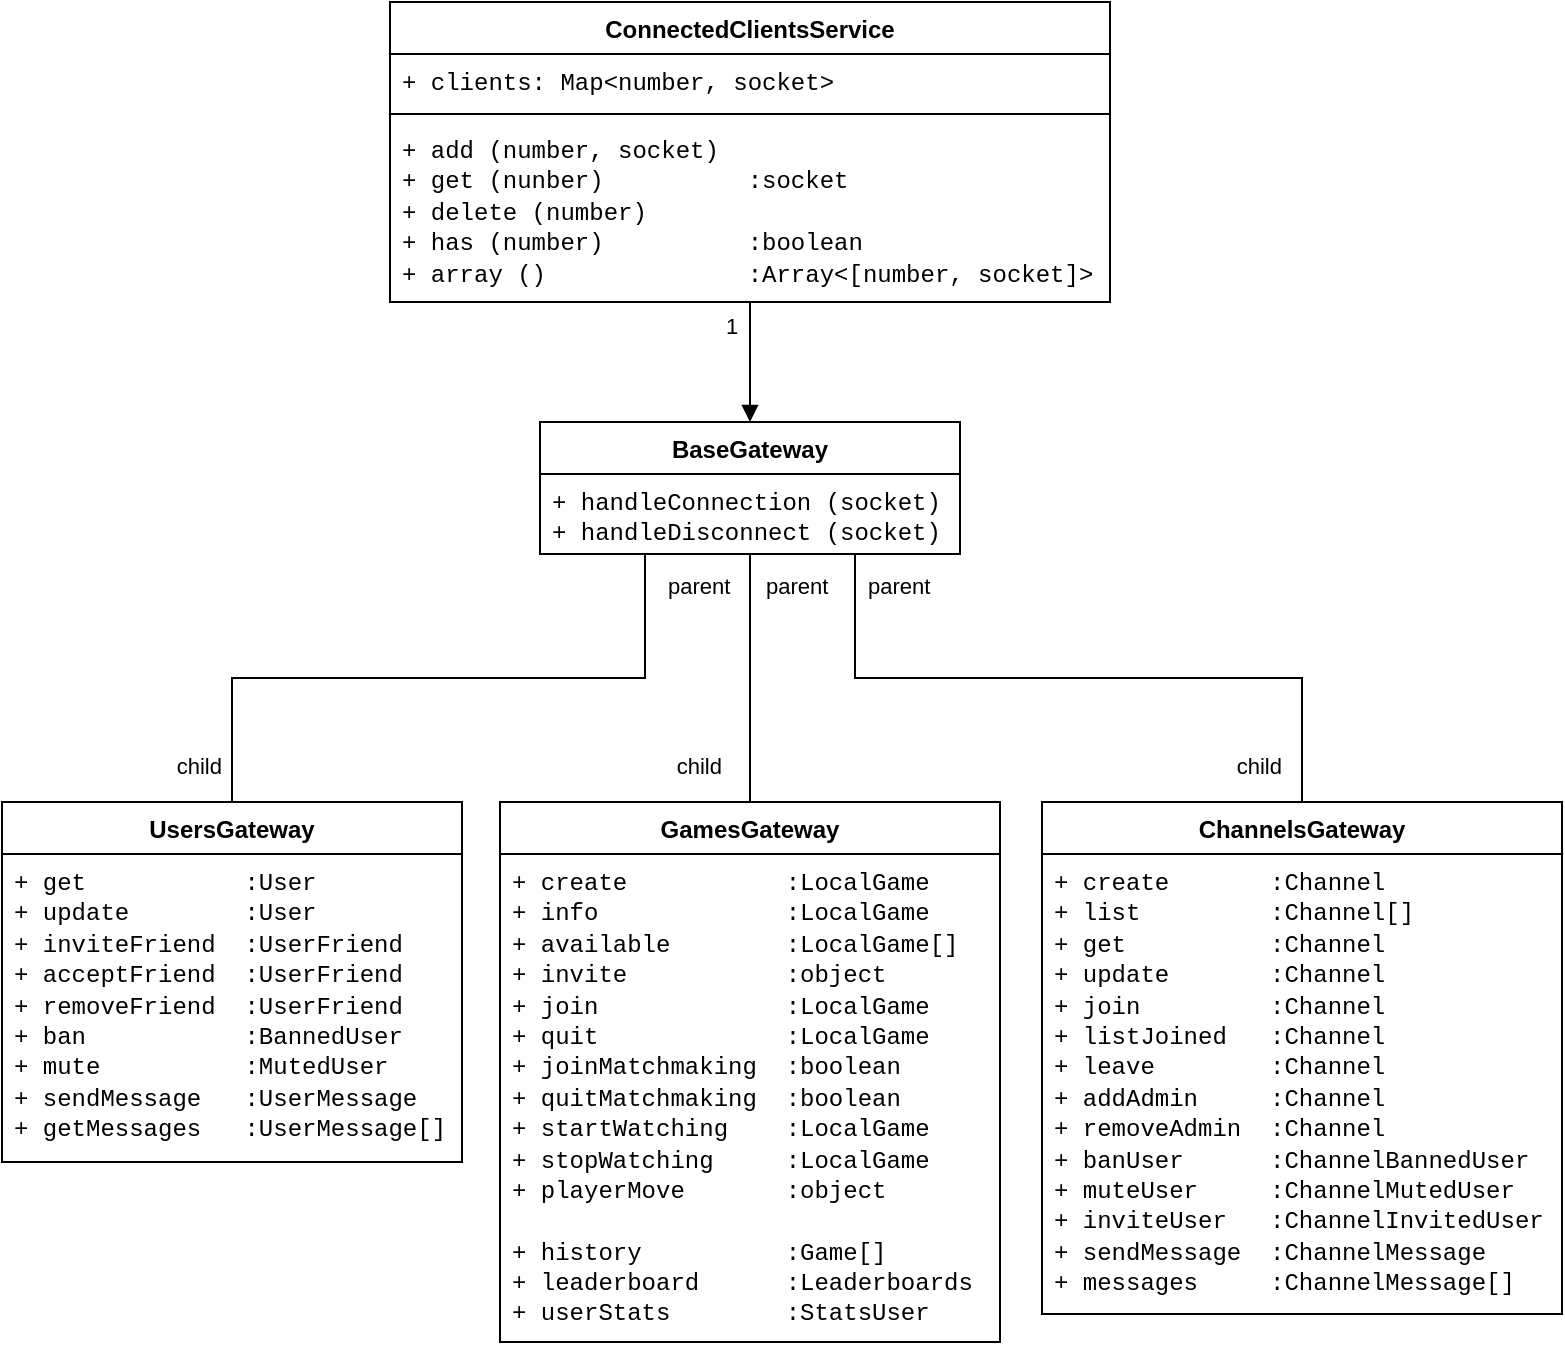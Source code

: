 <mxfile version="21.1.5" type="device">
  <diagram name="Page-1" id="N4ThWHDD3PzargQeVq40">
    <mxGraphModel dx="1444" dy="893" grid="1" gridSize="10" guides="1" tooltips="1" connect="1" arrows="1" fold="1" page="1" pageScale="1" pageWidth="827" pageHeight="1169" math="0" shadow="0">
      <root>
        <mxCell id="0" />
        <mxCell id="1" parent="0" />
        <mxCell id="VB8kegDQqjzzXHRwAGh4-1" value="ConnectedClientsService" style="swimlane;fontStyle=1;align=center;verticalAlign=top;childLayout=stackLayout;horizontal=1;startSize=26;horizontalStack=0;resizeParent=1;resizeParentMax=0;resizeLast=0;collapsible=1;marginBottom=0;whiteSpace=wrap;html=1;" vertex="1" parent="1">
          <mxGeometry x="234" y="40" width="360" height="150" as="geometry">
            <mxRectangle x="150" y="150" width="190" height="30" as="alternateBounds" />
          </mxGeometry>
        </mxCell>
        <mxCell id="VB8kegDQqjzzXHRwAGh4-2" value="&lt;font face=&quot;Courier New&quot;&gt;+ clients: Map&amp;lt;number, socket&amp;gt;&lt;/font&gt;" style="text;strokeColor=none;fillColor=none;align=left;verticalAlign=top;spacingLeft=4;spacingRight=4;overflow=hidden;rotatable=0;points=[[0,0.5],[1,0.5]];portConstraint=eastwest;whiteSpace=wrap;html=1;" vertex="1" parent="VB8kegDQqjzzXHRwAGh4-1">
          <mxGeometry y="26" width="360" height="26" as="geometry" />
        </mxCell>
        <mxCell id="VB8kegDQqjzzXHRwAGh4-3" value="" style="line;strokeWidth=1;fillColor=none;align=left;verticalAlign=middle;spacingTop=-1;spacingLeft=3;spacingRight=3;rotatable=0;labelPosition=right;points=[];portConstraint=eastwest;strokeColor=inherit;" vertex="1" parent="VB8kegDQqjzzXHRwAGh4-1">
          <mxGeometry y="52" width="360" height="8" as="geometry" />
        </mxCell>
        <mxCell id="VB8kegDQqjzzXHRwAGh4-4" value="&lt;div&gt;&lt;font face=&quot;Courier New&quot;&gt;+ add (number, socket)&lt;/font&gt;&lt;/div&gt;&lt;div&gt;&lt;font face=&quot;Courier New&quot;&gt;+ get (nunber)&amp;nbsp;&amp;nbsp;&amp;nbsp;&amp;nbsp;&amp;nbsp;&amp;nbsp;&amp;nbsp;&amp;nbsp;&amp;nbsp; :socket&lt;/font&gt;&lt;/div&gt;&lt;div&gt;&lt;font face=&quot;Courier New&quot;&gt;+ delete (number)&lt;/font&gt;&lt;/div&gt;&lt;div&gt;&lt;font face=&quot;Courier New&quot;&gt;+ has (number)&amp;nbsp;&amp;nbsp;&amp;nbsp;&amp;nbsp;&amp;nbsp;&amp;nbsp;&amp;nbsp;&amp;nbsp;&amp;nbsp; :boolean&lt;/font&gt;&lt;/div&gt;&lt;div&gt;&lt;font face=&quot;Courier New&quot;&gt;+ array ()&amp;nbsp;&amp;nbsp;&amp;nbsp;&amp;nbsp;&amp;nbsp;&amp;nbsp;&amp;nbsp;&amp;nbsp;&amp;nbsp;&amp;nbsp;&amp;nbsp;&amp;nbsp;&amp;nbsp; :Array&amp;lt;[number, socket]&amp;gt;&lt;br&gt;&lt;/font&gt;&lt;/div&gt;" style="text;strokeColor=none;fillColor=none;align=left;verticalAlign=top;spacingLeft=4;spacingRight=4;overflow=hidden;rotatable=0;points=[[0,0.5],[1,0.5]];portConstraint=eastwest;whiteSpace=wrap;html=1;" vertex="1" parent="VB8kegDQqjzzXHRwAGh4-1">
          <mxGeometry y="60" width="360" height="90" as="geometry" />
        </mxCell>
        <mxCell id="VB8kegDQqjzzXHRwAGh4-5" value="BaseGateway" style="swimlane;fontStyle=1;align=center;verticalAlign=top;childLayout=stackLayout;horizontal=1;startSize=26;horizontalStack=0;resizeParent=1;resizeParentMax=0;resizeLast=0;collapsible=1;marginBottom=0;whiteSpace=wrap;html=1;" vertex="1" parent="1">
          <mxGeometry x="309" y="250" width="210" height="66" as="geometry" />
        </mxCell>
        <mxCell id="VB8kegDQqjzzXHRwAGh4-8" value="&lt;div&gt;&lt;font face=&quot;Courier New&quot;&gt;+ handleConnection (socket)&lt;/font&gt;&lt;/div&gt;&lt;div&gt;&lt;font face=&quot;Courier New&quot;&gt;+ handleDisconnect (socket)&lt;br&gt;&lt;/font&gt;&lt;/div&gt;" style="text;strokeColor=none;fillColor=none;align=left;verticalAlign=top;spacingLeft=4;spacingRight=4;overflow=hidden;rotatable=0;points=[[0,0.5],[1,0.5]];portConstraint=eastwest;whiteSpace=wrap;html=1;" vertex="1" parent="VB8kegDQqjzzXHRwAGh4-5">
          <mxGeometry y="26" width="210" height="40" as="geometry" />
        </mxCell>
        <mxCell id="VB8kegDQqjzzXHRwAGh4-9" value="UsersGateway" style="swimlane;fontStyle=1;align=center;verticalAlign=top;childLayout=stackLayout;horizontal=1;startSize=26;horizontalStack=0;resizeParent=1;resizeParentMax=0;resizeLast=0;collapsible=1;marginBottom=0;whiteSpace=wrap;html=1;" vertex="1" parent="1">
          <mxGeometry x="40" y="440" width="230" height="180" as="geometry" />
        </mxCell>
        <mxCell id="VB8kegDQqjzzXHRwAGh4-12" value="&lt;font face=&quot;Courier New&quot;&gt;+ get&amp;nbsp;&amp;nbsp;&amp;nbsp;&amp;nbsp;&amp;nbsp;&amp;nbsp;&amp;nbsp;&amp;nbsp;&amp;nbsp;&amp;nbsp; :User&lt;br&gt;+ update&amp;nbsp;&amp;nbsp;&amp;nbsp;&amp;nbsp;&amp;nbsp;&amp;nbsp;&amp;nbsp; :User&lt;br&gt;+ inviteFriend&amp;nbsp; :UserFriend&lt;br&gt;+ acceptFriend&amp;nbsp; :UserFriend&lt;br&gt;+ removeFriend&amp;nbsp; :UserFriend&lt;br&gt;+ ban&amp;nbsp;&amp;nbsp;&amp;nbsp;&amp;nbsp;&amp;nbsp;&amp;nbsp;&amp;nbsp;&amp;nbsp;&amp;nbsp;&amp;nbsp; :BannedUser&lt;br&gt;+ mute&amp;nbsp;&amp;nbsp;&amp;nbsp;&amp;nbsp;&amp;nbsp;&amp;nbsp;&amp;nbsp;&amp;nbsp;&amp;nbsp; :MutedUser&lt;br&gt;+ sendMessage&amp;nbsp;&amp;nbsp; :UserMessage&lt;br&gt;+ getMessages&amp;nbsp;&amp;nbsp; :UserMessage[]&lt;/font&gt;" style="text;strokeColor=none;fillColor=none;align=left;verticalAlign=top;spacingLeft=4;spacingRight=4;overflow=hidden;rotatable=0;points=[[0,0.5],[1,0.5]];portConstraint=eastwest;whiteSpace=wrap;html=1;" vertex="1" parent="VB8kegDQqjzzXHRwAGh4-9">
          <mxGeometry y="26" width="230" height="154" as="geometry" />
        </mxCell>
        <mxCell id="VB8kegDQqjzzXHRwAGh4-13" value="GamesGateway" style="swimlane;fontStyle=1;align=center;verticalAlign=top;childLayout=stackLayout;horizontal=1;startSize=26;horizontalStack=0;resizeParent=1;resizeParentMax=0;resizeLast=0;collapsible=1;marginBottom=0;whiteSpace=wrap;html=1;fontFamily=Helvetica;" vertex="1" parent="1">
          <mxGeometry x="289" y="440" width="250" height="270" as="geometry" />
        </mxCell>
        <mxCell id="VB8kegDQqjzzXHRwAGh4-16" value="&lt;font face=&quot;Courier New&quot;&gt;+ create&amp;nbsp;&amp;nbsp;&amp;nbsp;&amp;nbsp;&amp;nbsp;&amp;nbsp;&amp;nbsp;&amp;nbsp;&amp;nbsp;&amp;nbsp; :LocalGame&lt;br&gt;+ info&amp;nbsp;&amp;nbsp;&amp;nbsp;&amp;nbsp;&amp;nbsp;&amp;nbsp;&amp;nbsp;&amp;nbsp;&amp;nbsp;&amp;nbsp;&amp;nbsp;&amp;nbsp; :LocalGame&lt;br&gt;+ available&amp;nbsp;&amp;nbsp;&amp;nbsp;&amp;nbsp;&amp;nbsp;&amp;nbsp;&amp;nbsp; :LocalGame[]&lt;br&gt;+ invite&amp;nbsp;&amp;nbsp;&amp;nbsp;&amp;nbsp;&amp;nbsp;&amp;nbsp;&amp;nbsp;&amp;nbsp;&amp;nbsp;&amp;nbsp; :object&lt;br&gt;+ join&amp;nbsp;&amp;nbsp;&amp;nbsp;&amp;nbsp;&amp;nbsp;&amp;nbsp;&amp;nbsp;&amp;nbsp;&amp;nbsp;&amp;nbsp;&amp;nbsp;&amp;nbsp; :LocalGame&lt;br&gt;+ quit&amp;nbsp;&amp;nbsp;&amp;nbsp;&amp;nbsp;&amp;nbsp;&amp;nbsp;&amp;nbsp;&amp;nbsp;&amp;nbsp;&amp;nbsp;&amp;nbsp;&amp;nbsp; :LocalGame&lt;br&gt;+ joinMatchmaking&amp;nbsp; :boolean&lt;br&gt;+ quitMatchmaking&amp;nbsp; :boolean&lt;br&gt;+ startWatching&amp;nbsp;&amp;nbsp;&amp;nbsp; :LocalGame&lt;br&gt;+ stopWatching&amp;nbsp;&amp;nbsp;&amp;nbsp;&amp;nbsp; :LocalGame&lt;br&gt;+ playerMove&amp;nbsp;&amp;nbsp;&amp;nbsp;&amp;nbsp;&amp;nbsp;&amp;nbsp; :object&lt;br&gt;&lt;br&gt;+ history&amp;nbsp;&amp;nbsp;&amp;nbsp;&amp;nbsp;&amp;nbsp;&amp;nbsp;&amp;nbsp;&amp;nbsp;&amp;nbsp; :Game[]&lt;br&gt;+ leaderboard&amp;nbsp;&amp;nbsp;&amp;nbsp;&amp;nbsp;&amp;nbsp; :Leaderboards&lt;br&gt;+ userStats&amp;nbsp;&amp;nbsp;&amp;nbsp;&amp;nbsp;&amp;nbsp;&amp;nbsp;&amp;nbsp; :StatsUser&lt;br&gt;&lt;br&gt;&lt;/font&gt;" style="text;strokeColor=none;fillColor=none;align=left;verticalAlign=top;spacingLeft=4;spacingRight=4;overflow=hidden;rotatable=0;points=[[0,0.5],[1,0.5]];portConstraint=eastwest;whiteSpace=wrap;html=1;" vertex="1" parent="VB8kegDQqjzzXHRwAGh4-13">
          <mxGeometry y="26" width="250" height="244" as="geometry" />
        </mxCell>
        <mxCell id="VB8kegDQqjzzXHRwAGh4-17" value="ChannelsGateway" style="swimlane;fontStyle=1;align=center;verticalAlign=top;childLayout=stackLayout;horizontal=1;startSize=26;horizontalStack=0;resizeParent=1;resizeParentMax=0;resizeLast=0;collapsible=1;marginBottom=0;whiteSpace=wrap;html=1;" vertex="1" parent="1">
          <mxGeometry x="560" y="440" width="260" height="256" as="geometry" />
        </mxCell>
        <mxCell id="VB8kegDQqjzzXHRwAGh4-20" value="&lt;font face=&quot;Courier New&quot;&gt;+ create&amp;nbsp;&amp;nbsp;&amp;nbsp;&amp;nbsp;&amp;nbsp;&amp;nbsp; :Channel&lt;br&gt;+ list&amp;nbsp;&amp;nbsp;&amp;nbsp;&amp;nbsp;&amp;nbsp;&amp;nbsp;&amp;nbsp;&amp;nbsp; :Channel[]&lt;br&gt;+ get&amp;nbsp;&amp;nbsp;&amp;nbsp;&amp;nbsp;&amp;nbsp;&amp;nbsp;&amp;nbsp;&amp;nbsp;&amp;nbsp; :Channel&lt;br&gt;+ update&amp;nbsp;&amp;nbsp;&amp;nbsp;&amp;nbsp;&amp;nbsp;&amp;nbsp; :Channel&lt;br&gt;+ join&amp;nbsp;&amp;nbsp;&amp;nbsp;&amp;nbsp;&amp;nbsp;&amp;nbsp;&amp;nbsp;&amp;nbsp; :Channel&lt;br&gt;+ listJoined&amp;nbsp;&amp;nbsp; :Channel&lt;br&gt;+ leave&amp;nbsp;&amp;nbsp;&amp;nbsp;&amp;nbsp;&amp;nbsp;&amp;nbsp;&amp;nbsp; :Channel&lt;br&gt;+ addAdmin&amp;nbsp;&amp;nbsp;&amp;nbsp;&amp;nbsp; :Channel&lt;br&gt;+ removeAdmin&amp;nbsp; :Channel&lt;br&gt;+ banUser&amp;nbsp;&amp;nbsp;&amp;nbsp;&amp;nbsp;&amp;nbsp; :ChannelBannedUser&lt;br&gt;+ muteUser&amp;nbsp;&amp;nbsp;&amp;nbsp;&amp;nbsp; :ChannelMutedUser&lt;br&gt;+ inviteUser&amp;nbsp;&amp;nbsp; :ChannelInvitedUser&lt;br&gt;+ sendMessage&amp;nbsp; :ChannelMessage&lt;br&gt;+ messages&amp;nbsp;&amp;nbsp;&amp;nbsp;&amp;nbsp; :ChannelMessage[]&lt;/font&gt;" style="text;strokeColor=none;fillColor=none;align=left;verticalAlign=top;spacingLeft=4;spacingRight=4;overflow=hidden;rotatable=0;points=[[0,0.5],[1,0.5]];portConstraint=eastwest;whiteSpace=wrap;html=1;" vertex="1" parent="VB8kegDQqjzzXHRwAGh4-17">
          <mxGeometry y="26" width="260" height="230" as="geometry" />
        </mxCell>
        <mxCell id="VB8kegDQqjzzXHRwAGh4-21" value="" style="endArrow=none;html=1;edgeStyle=orthogonalEdgeStyle;rounded=0;entryX=0.5;entryY=0;entryDx=0;entryDy=0;exitX=0.25;exitY=1;exitDx=0;exitDy=0;" edge="1" parent="1" source="VB8kegDQqjzzXHRwAGh4-5" target="VB8kegDQqjzzXHRwAGh4-9">
          <mxGeometry relative="1" as="geometry">
            <mxPoint x="360" y="340" as="sourcePoint" />
            <mxPoint x="490" y="420" as="targetPoint" />
          </mxGeometry>
        </mxCell>
        <mxCell id="VB8kegDQqjzzXHRwAGh4-22" value="parent" style="edgeLabel;resizable=0;html=1;align=left;verticalAlign=bottom;" connectable="0" vertex="1" parent="VB8kegDQqjzzXHRwAGh4-21">
          <mxGeometry x="-1" relative="1" as="geometry">
            <mxPoint x="9" y="24" as="offset" />
          </mxGeometry>
        </mxCell>
        <mxCell id="VB8kegDQqjzzXHRwAGh4-23" value="child" style="edgeLabel;resizable=0;html=1;align=right;verticalAlign=bottom;" connectable="0" vertex="1" parent="VB8kegDQqjzzXHRwAGh4-21">
          <mxGeometry x="1" relative="1" as="geometry">
            <mxPoint x="-5" y="-10" as="offset" />
          </mxGeometry>
        </mxCell>
        <mxCell id="VB8kegDQqjzzXHRwAGh4-24" value="" style="endArrow=none;html=1;edgeStyle=orthogonalEdgeStyle;rounded=0;entryX=0.5;entryY=0;entryDx=0;entryDy=0;exitX=0.75;exitY=1;exitDx=0;exitDy=0;" edge="1" parent="1" source="VB8kegDQqjzzXHRwAGh4-5" target="VB8kegDQqjzzXHRwAGh4-17">
          <mxGeometry relative="1" as="geometry">
            <mxPoint x="330" y="420" as="sourcePoint" />
            <mxPoint x="490" y="420" as="targetPoint" />
          </mxGeometry>
        </mxCell>
        <mxCell id="VB8kegDQqjzzXHRwAGh4-25" value="parent" style="edgeLabel;resizable=0;html=1;align=left;verticalAlign=bottom;" connectable="0" vertex="1" parent="VB8kegDQqjzzXHRwAGh4-24">
          <mxGeometry x="-1" relative="1" as="geometry">
            <mxPoint x="4" y="24" as="offset" />
          </mxGeometry>
        </mxCell>
        <mxCell id="VB8kegDQqjzzXHRwAGh4-26" value="child" style="edgeLabel;resizable=0;html=1;align=right;verticalAlign=bottom;" connectable="0" vertex="1" parent="VB8kegDQqjzzXHRwAGh4-24">
          <mxGeometry x="1" relative="1" as="geometry">
            <mxPoint x="-10" y="-10" as="offset" />
          </mxGeometry>
        </mxCell>
        <mxCell id="VB8kegDQqjzzXHRwAGh4-27" value="" style="endArrow=none;html=1;edgeStyle=orthogonalEdgeStyle;rounded=0;entryX=0.5;entryY=0;entryDx=0;entryDy=0;exitX=0.5;exitY=1;exitDx=0;exitDy=0;" edge="1" parent="1" source="VB8kegDQqjzzXHRwAGh4-5" target="VB8kegDQqjzzXHRwAGh4-13">
          <mxGeometry relative="1" as="geometry">
            <mxPoint x="390" y="380" as="sourcePoint" />
            <mxPoint x="490" y="420" as="targetPoint" />
          </mxGeometry>
        </mxCell>
        <mxCell id="VB8kegDQqjzzXHRwAGh4-28" value="parent" style="edgeLabel;resizable=0;html=1;align=left;verticalAlign=bottom;" connectable="0" vertex="1" parent="VB8kegDQqjzzXHRwAGh4-27">
          <mxGeometry x="-1" relative="1" as="geometry">
            <mxPoint x="6" y="24" as="offset" />
          </mxGeometry>
        </mxCell>
        <mxCell id="VB8kegDQqjzzXHRwAGh4-29" value="child" style="edgeLabel;resizable=0;html=1;align=right;verticalAlign=bottom;" connectable="0" vertex="1" parent="VB8kegDQqjzzXHRwAGh4-27">
          <mxGeometry x="1" relative="1" as="geometry">
            <mxPoint x="-14" y="-10" as="offset" />
          </mxGeometry>
        </mxCell>
        <mxCell id="VB8kegDQqjzzXHRwAGh4-30" value="" style="endArrow=block;endFill=1;html=1;edgeStyle=orthogonalEdgeStyle;align=left;verticalAlign=top;rounded=0;exitX=0.5;exitY=1;exitDx=0;exitDy=0;entryX=0.5;entryY=0;entryDx=0;entryDy=0;" edge="1" parent="1" source="VB8kegDQqjzzXHRwAGh4-1" target="VB8kegDQqjzzXHRwAGh4-5">
          <mxGeometry x="-1" relative="1" as="geometry">
            <mxPoint x="330" y="460" as="sourcePoint" />
            <mxPoint x="490" y="460" as="targetPoint" />
          </mxGeometry>
        </mxCell>
        <mxCell id="VB8kegDQqjzzXHRwAGh4-31" value="1" style="edgeLabel;resizable=0;html=1;align=left;verticalAlign=bottom;" connectable="0" vertex="1" parent="VB8kegDQqjzzXHRwAGh4-30">
          <mxGeometry x="-1" relative="1" as="geometry">
            <mxPoint x="-14" y="20" as="offset" />
          </mxGeometry>
        </mxCell>
      </root>
    </mxGraphModel>
  </diagram>
</mxfile>
